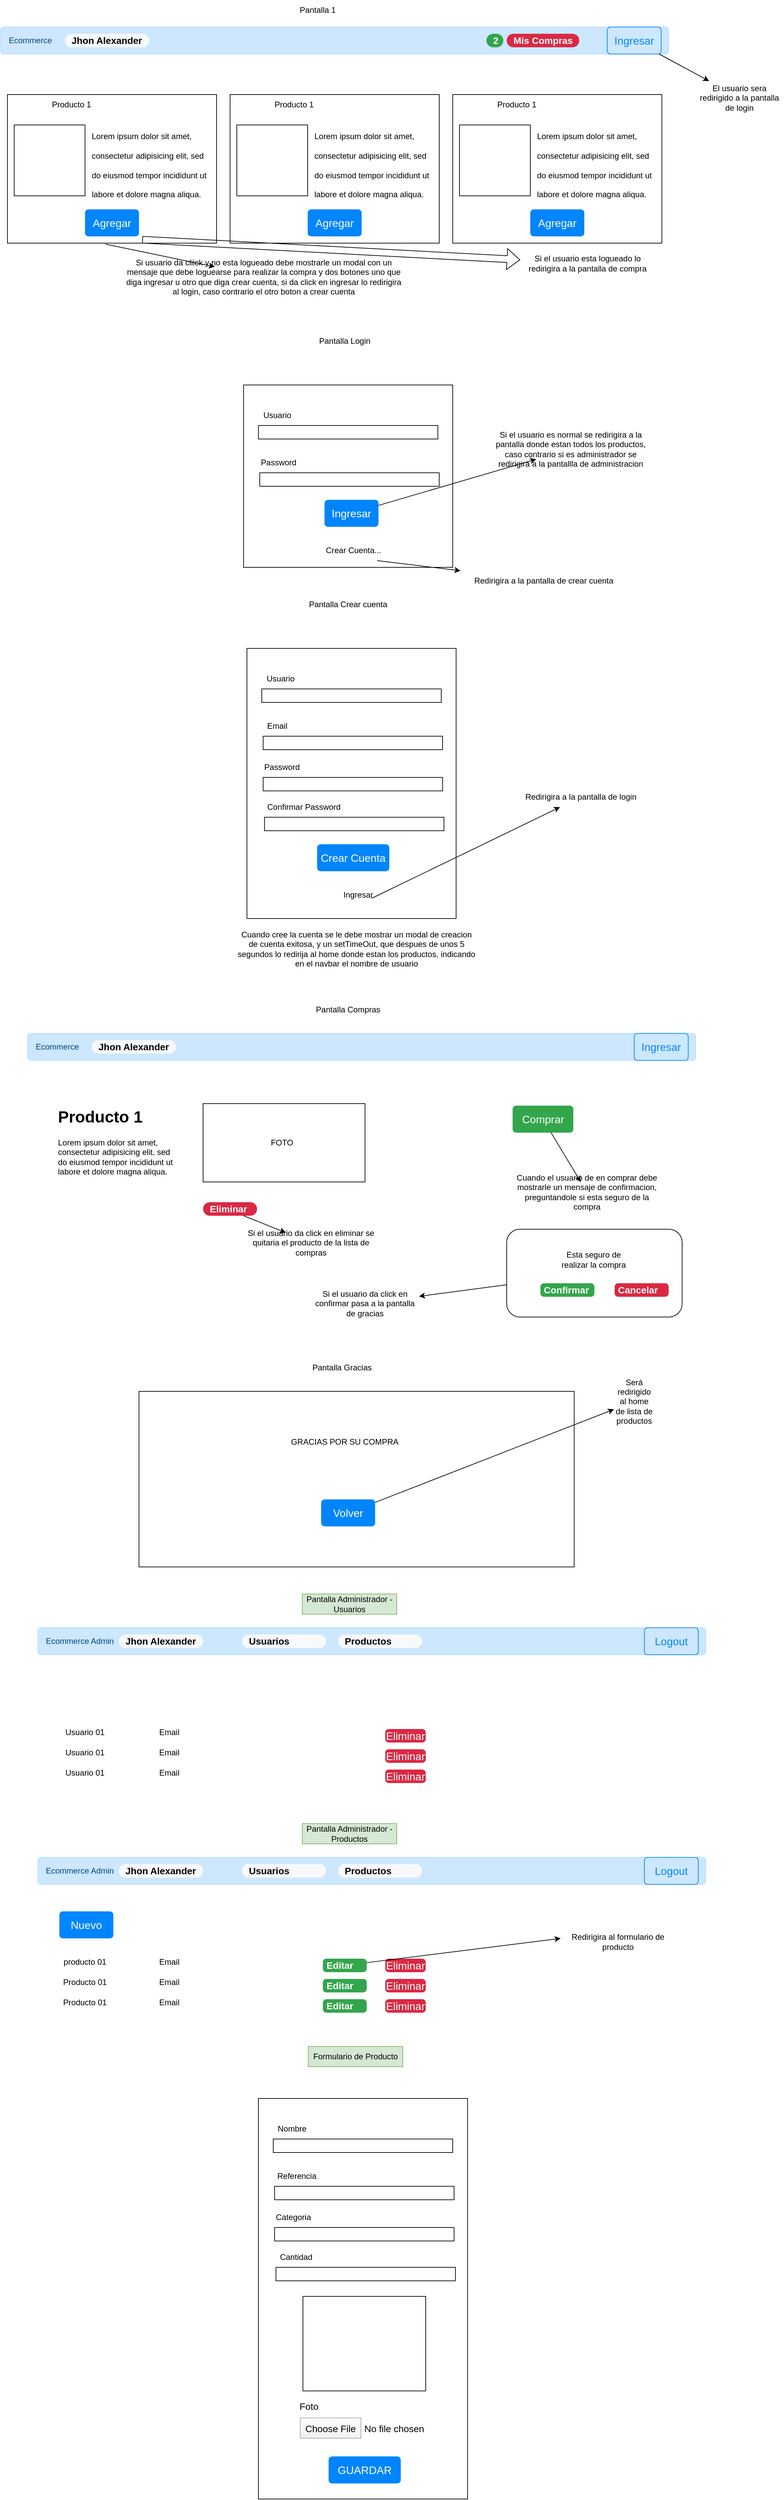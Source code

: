 <mxfile version="21.2.1" type="device">
  <diagram name="Página-1" id="GWZwUH0XZbV4PmMlRpTS">
    <mxGraphModel dx="1100" dy="595" grid="1" gridSize="10" guides="1" tooltips="1" connect="1" arrows="1" fold="1" page="1" pageScale="1" pageWidth="827" pageHeight="1169" math="0" shadow="0">
      <root>
        <mxCell id="0" />
        <mxCell id="1" parent="0" />
        <mxCell id="vDS71QeLexQegp2Wuo-t-1" value="Ecommerce" style="html=1;shadow=0;dashed=0;shape=mxgraph.bootstrap.rrect;rSize=5;strokeColor=#B8DCFE;strokeWidth=1;fillColor=#CCE7FE;fontColor=#004583;whiteSpace=wrap;align=left;verticalAlign=middle;spacingLeft=10;" vertex="1" parent="1">
          <mxGeometry x="30" y="40" width="990" height="40" as="geometry" />
        </mxCell>
        <mxCell id="vDS71QeLexQegp2Wuo-t-2" value="Ingresar" style="html=1;shadow=0;dashed=0;shape=mxgraph.bootstrap.rrect;rSize=5;strokeColor=#0085FC;strokeWidth=1;fillColor=none;fontColor=#0085FC;whiteSpace=wrap;align=center;verticalAlign=middle;spacingLeft=0;fontStyle=0;fontSize=16;spacing=5;" vertex="1" parent="1">
          <mxGeometry x="929" y="40" width="80" height="40" as="geometry" />
        </mxCell>
        <mxCell id="vDS71QeLexQegp2Wuo-t-5" value="" style="verticalLabelPosition=bottom;verticalAlign=top;html=1;shape=mxgraph.basic.rect;fillColor2=none;strokeWidth=1;size=20;indent=5;" vertex="1" parent="1">
          <mxGeometry x="40" y="140" width="310" height="220" as="geometry" />
        </mxCell>
        <mxCell id="vDS71QeLexQegp2Wuo-t-6" value="Producto 1" style="text;html=1;strokeColor=none;fillColor=none;align=center;verticalAlign=middle;whiteSpace=wrap;rounded=0;" vertex="1" parent="1">
          <mxGeometry x="90" y="140" width="90" height="30" as="geometry" />
        </mxCell>
        <mxCell id="vDS71QeLexQegp2Wuo-t-7" value="" style="whiteSpace=wrap;html=1;aspect=fixed;" vertex="1" parent="1">
          <mxGeometry x="50" y="185" width="105" height="105" as="geometry" />
        </mxCell>
        <mxCell id="vDS71QeLexQegp2Wuo-t-8" value="&lt;h1&gt;&lt;span style=&quot;background-color: initial; font-size: 12px; font-weight: normal;&quot;&gt;Lorem ipsum dolor sit amet, consectetur adipisicing elit, sed do eiusmod tempor incididunt ut labore et dolore magna aliqua.&lt;/span&gt;&lt;br&gt;&lt;/h1&gt;" style="text;html=1;strokeColor=none;fillColor=none;spacing=5;spacingTop=-20;whiteSpace=wrap;overflow=hidden;rounded=0;" vertex="1" parent="1">
          <mxGeometry x="160" y="177.5" width="180" height="122.5" as="geometry" />
        </mxCell>
        <mxCell id="vDS71QeLexQegp2Wuo-t-17" value="Agregar" style="html=1;shadow=0;dashed=0;shape=mxgraph.bootstrap.rrect;rSize=5;strokeColor=none;strokeWidth=1;fillColor=#0085FC;fontColor=#FFFFFF;whiteSpace=wrap;align=center;verticalAlign=middle;spacingLeft=0;fontStyle=0;fontSize=16;spacing=5;" vertex="1" parent="1">
          <mxGeometry x="155" y="310" width="80" height="40" as="geometry" />
        </mxCell>
        <mxCell id="vDS71QeLexQegp2Wuo-t-18" value="" style="verticalLabelPosition=bottom;verticalAlign=top;html=1;shape=mxgraph.basic.rect;fillColor2=none;strokeWidth=1;size=20;indent=5;" vertex="1" parent="1">
          <mxGeometry x="370" y="140" width="310" height="220" as="geometry" />
        </mxCell>
        <mxCell id="vDS71QeLexQegp2Wuo-t-19" value="Producto 1" style="text;html=1;strokeColor=none;fillColor=none;align=center;verticalAlign=middle;whiteSpace=wrap;rounded=0;" vertex="1" parent="1">
          <mxGeometry x="420" y="140" width="90" height="30" as="geometry" />
        </mxCell>
        <mxCell id="vDS71QeLexQegp2Wuo-t-20" value="" style="whiteSpace=wrap;html=1;aspect=fixed;" vertex="1" parent="1">
          <mxGeometry x="380" y="185" width="105" height="105" as="geometry" />
        </mxCell>
        <mxCell id="vDS71QeLexQegp2Wuo-t-21" value="&lt;h1&gt;&lt;span style=&quot;background-color: initial; font-size: 12px; font-weight: normal;&quot;&gt;Lorem ipsum dolor sit amet, consectetur adipisicing elit, sed do eiusmod tempor incididunt ut labore et dolore magna aliqua.&lt;/span&gt;&lt;br&gt;&lt;/h1&gt;" style="text;html=1;strokeColor=none;fillColor=none;spacing=5;spacingTop=-20;whiteSpace=wrap;overflow=hidden;rounded=0;" vertex="1" parent="1">
          <mxGeometry x="490" y="177.5" width="180" height="122.5" as="geometry" />
        </mxCell>
        <mxCell id="vDS71QeLexQegp2Wuo-t-22" value="Agregar" style="html=1;shadow=0;dashed=0;shape=mxgraph.bootstrap.rrect;rSize=5;strokeColor=none;strokeWidth=1;fillColor=#0085FC;fontColor=#FFFFFF;whiteSpace=wrap;align=center;verticalAlign=middle;spacingLeft=0;fontStyle=0;fontSize=16;spacing=5;" vertex="1" parent="1">
          <mxGeometry x="485" y="310" width="80" height="40" as="geometry" />
        </mxCell>
        <mxCell id="vDS71QeLexQegp2Wuo-t-23" value="" style="verticalLabelPosition=bottom;verticalAlign=top;html=1;shape=mxgraph.basic.rect;fillColor2=none;strokeWidth=1;size=20;indent=5;" vertex="1" parent="1">
          <mxGeometry x="700" y="140" width="310" height="220" as="geometry" />
        </mxCell>
        <mxCell id="vDS71QeLexQegp2Wuo-t-24" value="Producto 1" style="text;html=1;strokeColor=none;fillColor=none;align=center;verticalAlign=middle;whiteSpace=wrap;rounded=0;" vertex="1" parent="1">
          <mxGeometry x="750" y="140" width="90" height="30" as="geometry" />
        </mxCell>
        <mxCell id="vDS71QeLexQegp2Wuo-t-25" value="" style="whiteSpace=wrap;html=1;aspect=fixed;" vertex="1" parent="1">
          <mxGeometry x="710" y="185" width="105" height="105" as="geometry" />
        </mxCell>
        <mxCell id="vDS71QeLexQegp2Wuo-t-26" value="&lt;h1&gt;&lt;span style=&quot;background-color: initial; font-size: 12px; font-weight: normal;&quot;&gt;Lorem ipsum dolor sit amet, consectetur adipisicing elit, sed do eiusmod tempor incididunt ut labore et dolore magna aliqua.&lt;/span&gt;&lt;br&gt;&lt;/h1&gt;" style="text;html=1;strokeColor=none;fillColor=none;spacing=5;spacingTop=-20;whiteSpace=wrap;overflow=hidden;rounded=0;" vertex="1" parent="1">
          <mxGeometry x="820" y="177.5" width="180" height="122.5" as="geometry" />
        </mxCell>
        <mxCell id="vDS71QeLexQegp2Wuo-t-27" value="Agregar" style="html=1;shadow=0;dashed=0;shape=mxgraph.bootstrap.rrect;rSize=5;strokeColor=none;strokeWidth=1;fillColor=#0085FC;fontColor=#FFFFFF;whiteSpace=wrap;align=center;verticalAlign=middle;spacingLeft=0;fontStyle=0;fontSize=16;spacing=5;" vertex="1" parent="1">
          <mxGeometry x="815" y="310" width="80" height="40" as="geometry" />
        </mxCell>
        <mxCell id="vDS71QeLexQegp2Wuo-t-28" value="Jhon Alexander" style="rounded=1;whiteSpace=wrap;html=1;arcSize=50;strokeColor=none;strokeWidth=1;fillColor=#F8F9FA;fontColor=#000000;whiteSpace=wrap;align=left;verticalAlign=middle;spacingLeft=0;fontStyle=1;fontSize=14;spacing=10;" vertex="1" parent="1">
          <mxGeometry x="125" y="50" width="125" height="20" as="geometry" />
        </mxCell>
        <mxCell id="vDS71QeLexQegp2Wuo-t-29" value="Mis Compras" style="rounded=1;whiteSpace=wrap;html=1;arcSize=50;strokeColor=none;strokeWidth=1;fillColor=#DB2843;fontColor=#FFFFFF;whiteSpace=wrap;align=left;verticalAlign=middle;spacingLeft=0;fontStyle=1;fontSize=14;spacing=10;" vertex="1" parent="1">
          <mxGeometry x="780" y="50" width="107.5" height="20" as="geometry" />
        </mxCell>
        <mxCell id="vDS71QeLexQegp2Wuo-t-30" value="2" style="rounded=1;whiteSpace=wrap;html=1;arcSize=50;strokeColor=none;strokeWidth=1;fillColor=#33A64C;fontColor=#FFFFFF;whiteSpace=wrap;align=left;verticalAlign=middle;spacingLeft=0;fontStyle=1;fontSize=14;spacing=10;" vertex="1" parent="1">
          <mxGeometry x="750" y="50" width="25" height="20" as="geometry" />
        </mxCell>
        <mxCell id="vDS71QeLexQegp2Wuo-t-31" value="Pantalla 1" style="text;html=1;strokeColor=none;fillColor=none;align=center;verticalAlign=middle;whiteSpace=wrap;rounded=0;" vertex="1" parent="1">
          <mxGeometry x="470" width="60" height="30" as="geometry" />
        </mxCell>
        <mxCell id="vDS71QeLexQegp2Wuo-t-32" value="" style="endArrow=classic;html=1;rounded=0;exitX=0.469;exitY=1.007;exitDx=0;exitDy=0;exitPerimeter=0;" edge="1" parent="1" source="vDS71QeLexQegp2Wuo-t-5" target="vDS71QeLexQegp2Wuo-t-33">
          <mxGeometry width="50" height="50" relative="1" as="geometry">
            <mxPoint x="540" y="190" as="sourcePoint" />
            <mxPoint x="240" y="410" as="targetPoint" />
          </mxGeometry>
        </mxCell>
        <mxCell id="vDS71QeLexQegp2Wuo-t-33" value="Si usuario da cliick y no esta logueado debe mostrarle un modal con un mensaje que debe loguearse para realizar la compra y dos botones uno que diga ingresar u otro que diga crear cuenta, si da click en ingresar lo redirigira al login, caso contrario el otro boton a crear cuenta" style="text;html=1;strokeColor=none;fillColor=none;align=center;verticalAlign=middle;whiteSpace=wrap;rounded=0;" vertex="1" parent="1">
          <mxGeometry x="210" y="395" width="420" height="30" as="geometry" />
        </mxCell>
        <mxCell id="vDS71QeLexQegp2Wuo-t-34" value="Pantalla Login" style="text;html=1;strokeColor=none;fillColor=none;align=center;verticalAlign=middle;whiteSpace=wrap;rounded=0;" vertex="1" parent="1">
          <mxGeometry x="470" y="490" width="140" height="30" as="geometry" />
        </mxCell>
        <mxCell id="vDS71QeLexQegp2Wuo-t-35" value="" style="verticalLabelPosition=bottom;verticalAlign=top;html=1;shape=mxgraph.basic.rect;fillColor2=none;strokeWidth=1;size=20;indent=5;" vertex="1" parent="1">
          <mxGeometry x="390" y="570" width="310" height="270" as="geometry" />
        </mxCell>
        <mxCell id="vDS71QeLexQegp2Wuo-t-37" value="" style="rounded=0;whiteSpace=wrap;html=1;" vertex="1" parent="1">
          <mxGeometry x="412" y="630" width="266" height="20" as="geometry" />
        </mxCell>
        <mxCell id="vDS71QeLexQegp2Wuo-t-38" value="Usuario" style="text;html=1;strokeColor=none;fillColor=none;align=center;verticalAlign=middle;whiteSpace=wrap;rounded=0;" vertex="1" parent="1">
          <mxGeometry x="410" y="600" width="60" height="30" as="geometry" />
        </mxCell>
        <mxCell id="vDS71QeLexQegp2Wuo-t-39" value="" style="rounded=0;whiteSpace=wrap;html=1;" vertex="1" parent="1">
          <mxGeometry x="414" y="700" width="266" height="20" as="geometry" />
        </mxCell>
        <mxCell id="vDS71QeLexQegp2Wuo-t-40" value="Password" style="text;html=1;strokeColor=none;fillColor=none;align=center;verticalAlign=middle;whiteSpace=wrap;rounded=0;" vertex="1" parent="1">
          <mxGeometry x="412" y="670" width="60" height="30" as="geometry" />
        </mxCell>
        <mxCell id="vDS71QeLexQegp2Wuo-t-41" value="Ingresar" style="html=1;shadow=0;dashed=0;shape=mxgraph.bootstrap.rrect;rSize=5;strokeColor=none;strokeWidth=1;fillColor=#0085FC;fontColor=#FFFFFF;whiteSpace=wrap;align=center;verticalAlign=middle;spacingLeft=0;fontStyle=0;fontSize=16;spacing=5;" vertex="1" parent="1">
          <mxGeometry x="510" y="740" width="80" height="40" as="geometry" />
        </mxCell>
        <mxCell id="vDS71QeLexQegp2Wuo-t-42" value="Crear Cuenta..." style="text;html=1;strokeColor=none;fillColor=none;align=center;verticalAlign=middle;whiteSpace=wrap;rounded=0;" vertex="1" parent="1">
          <mxGeometry x="483" y="800" width="140" height="30" as="geometry" />
        </mxCell>
        <mxCell id="vDS71QeLexQegp2Wuo-t-43" value="Pantalla Crear cuenta" style="text;html=1;strokeColor=none;fillColor=none;align=center;verticalAlign=middle;whiteSpace=wrap;rounded=0;" vertex="1" parent="1">
          <mxGeometry x="475" y="880" width="140" height="30" as="geometry" />
        </mxCell>
        <mxCell id="vDS71QeLexQegp2Wuo-t-44" value="" style="verticalLabelPosition=bottom;verticalAlign=top;html=1;shape=mxgraph.basic.rect;fillColor2=none;strokeWidth=1;size=20;indent=5;" vertex="1" parent="1">
          <mxGeometry x="395" y="960" width="310" height="400" as="geometry" />
        </mxCell>
        <mxCell id="vDS71QeLexQegp2Wuo-t-45" value="" style="rounded=0;whiteSpace=wrap;html=1;" vertex="1" parent="1">
          <mxGeometry x="417" y="1020" width="266" height="20" as="geometry" />
        </mxCell>
        <mxCell id="vDS71QeLexQegp2Wuo-t-46" value="Usuario" style="text;html=1;strokeColor=none;fillColor=none;align=center;verticalAlign=middle;whiteSpace=wrap;rounded=0;" vertex="1" parent="1">
          <mxGeometry x="415" y="990" width="60" height="30" as="geometry" />
        </mxCell>
        <mxCell id="vDS71QeLexQegp2Wuo-t-47" value="" style="rounded=0;whiteSpace=wrap;html=1;" vertex="1" parent="1">
          <mxGeometry x="419" y="1090" width="266" height="20" as="geometry" />
        </mxCell>
        <mxCell id="vDS71QeLexQegp2Wuo-t-48" value="Email" style="text;html=1;strokeColor=none;fillColor=none;align=center;verticalAlign=middle;whiteSpace=wrap;rounded=0;" vertex="1" parent="1">
          <mxGeometry x="410" y="1060" width="60" height="30" as="geometry" />
        </mxCell>
        <mxCell id="vDS71QeLexQegp2Wuo-t-51" value="" style="rounded=0;whiteSpace=wrap;html=1;" vertex="1" parent="1">
          <mxGeometry x="421" y="1210" width="266" height="20" as="geometry" />
        </mxCell>
        <mxCell id="vDS71QeLexQegp2Wuo-t-52" value="Confirmar Password" style="text;html=1;strokeColor=none;fillColor=none;align=center;verticalAlign=middle;whiteSpace=wrap;rounded=0;" vertex="1" parent="1">
          <mxGeometry x="419" y="1180" width="121" height="30" as="geometry" />
        </mxCell>
        <mxCell id="vDS71QeLexQegp2Wuo-t-53" value="Crear Cuenta" style="html=1;shadow=0;dashed=0;shape=mxgraph.bootstrap.rrect;rSize=5;strokeColor=none;strokeWidth=1;fillColor=#0085FC;fontColor=#FFFFFF;whiteSpace=wrap;align=center;verticalAlign=middle;spacingLeft=0;fontStyle=0;fontSize=16;spacing=5;" vertex="1" parent="1">
          <mxGeometry x="499" y="1250" width="107" height="40" as="geometry" />
        </mxCell>
        <mxCell id="vDS71QeLexQegp2Wuo-t-54" value="Ingresar" style="text;html=1;strokeColor=none;fillColor=none;align=center;verticalAlign=middle;whiteSpace=wrap;rounded=0;" vertex="1" parent="1">
          <mxGeometry x="490" y="1310" width="140" height="30" as="geometry" />
        </mxCell>
        <mxCell id="vDS71QeLexQegp2Wuo-t-55" value="" style="rounded=0;whiteSpace=wrap;html=1;" vertex="1" parent="1">
          <mxGeometry x="419" y="1151" width="266" height="20" as="geometry" />
        </mxCell>
        <mxCell id="vDS71QeLexQegp2Wuo-t-56" value="Password" style="text;html=1;strokeColor=none;fillColor=none;align=center;verticalAlign=middle;whiteSpace=wrap;rounded=0;" vertex="1" parent="1">
          <mxGeometry x="417" y="1121" width="60" height="30" as="geometry" />
        </mxCell>
        <mxCell id="vDS71QeLexQegp2Wuo-t-57" value="" style="endArrow=classic;html=1;rounded=0;" edge="1" parent="1" target="vDS71QeLexQegp2Wuo-t-58">
          <mxGeometry width="50" height="50" relative="1" as="geometry">
            <mxPoint x="580" y="1330" as="sourcePoint" />
            <mxPoint x="830" y="1180" as="targetPoint" />
          </mxGeometry>
        </mxCell>
        <mxCell id="vDS71QeLexQegp2Wuo-t-58" value="Redirigira a la pantalla de login" style="text;html=1;strokeColor=none;fillColor=none;align=center;verticalAlign=middle;whiteSpace=wrap;rounded=0;" vertex="1" parent="1">
          <mxGeometry x="800" y="1165" width="180" height="30" as="geometry" />
        </mxCell>
        <mxCell id="vDS71QeLexQegp2Wuo-t-59" value="" style="endArrow=classic;html=1;rounded=0;exitX=0.75;exitY=1;exitDx=0;exitDy=0;" edge="1" parent="1" source="vDS71QeLexQegp2Wuo-t-42" target="vDS71QeLexQegp2Wuo-t-60">
          <mxGeometry width="50" height="50" relative="1" as="geometry">
            <mxPoint x="540" y="990" as="sourcePoint" />
            <mxPoint x="740" y="860" as="targetPoint" />
          </mxGeometry>
        </mxCell>
        <mxCell id="vDS71QeLexQegp2Wuo-t-60" value="Redirigira a la pantalla de crear cuenta" style="text;html=1;strokeColor=none;fillColor=none;align=center;verticalAlign=middle;whiteSpace=wrap;rounded=0;" vertex="1" parent="1">
          <mxGeometry x="710" y="845" width="250" height="30" as="geometry" />
        </mxCell>
        <mxCell id="vDS71QeLexQegp2Wuo-t-61" value="Cuando cree la cuenta se le debe mostrar un modal de creacion de cuenta exitosa, y un setTimeOut, que despues de unos 5 segundos lo redirija al home donde estan los productos, indicando en el navbar el nombre de usuario" style="text;html=1;strokeColor=none;fillColor=none;align=center;verticalAlign=middle;whiteSpace=wrap;rounded=0;" vertex="1" parent="1">
          <mxGeometry x="380" y="1390" width="355" height="30" as="geometry" />
        </mxCell>
        <mxCell id="vDS71QeLexQegp2Wuo-t-62" value="Pantalla Compras" style="text;html=1;strokeColor=none;fillColor=none;align=center;verticalAlign=middle;whiteSpace=wrap;rounded=0;" vertex="1" parent="1">
          <mxGeometry x="475" y="1480" width="140" height="30" as="geometry" />
        </mxCell>
        <mxCell id="vDS71QeLexQegp2Wuo-t-63" value="" style="endArrow=classic;html=1;rounded=0;" edge="1" parent="1" source="vDS71QeLexQegp2Wuo-t-2">
          <mxGeometry width="50" height="50" relative="1" as="geometry">
            <mxPoint x="540" y="220" as="sourcePoint" />
            <mxPoint x="1080" y="120" as="targetPoint" />
          </mxGeometry>
        </mxCell>
        <mxCell id="vDS71QeLexQegp2Wuo-t-64" value="El usuario sera redirigido a la pantalla de login" style="text;html=1;strokeColor=none;fillColor=none;align=center;verticalAlign=middle;whiteSpace=wrap;rounded=0;" vertex="1" parent="1">
          <mxGeometry x="1060" y="130" width="130" height="30" as="geometry" />
        </mxCell>
        <mxCell id="vDS71QeLexQegp2Wuo-t-65" value="" style="endArrow=classic;html=1;rounded=0;" edge="1" parent="1" source="vDS71QeLexQegp2Wuo-t-41" target="vDS71QeLexQegp2Wuo-t-66">
          <mxGeometry width="50" height="50" relative="1" as="geometry">
            <mxPoint x="740" y="720" as="sourcePoint" />
            <mxPoint x="590" y="790" as="targetPoint" />
          </mxGeometry>
        </mxCell>
        <mxCell id="vDS71QeLexQegp2Wuo-t-66" value="Si el usuario es normal se redirigira a la pantalla donde estan todos los productos, caso contrario si es administrador se redirigira a la pantallla de administracion" style="text;html=1;strokeColor=none;fillColor=none;align=center;verticalAlign=middle;whiteSpace=wrap;rounded=0;" vertex="1" parent="1">
          <mxGeometry x="760" y="650" width="230" height="30" as="geometry" />
        </mxCell>
        <mxCell id="vDS71QeLexQegp2Wuo-t-73" value="" style="shape=flexArrow;endArrow=classic;html=1;rounded=0;exitX=0.645;exitY=0.977;exitDx=0;exitDy=0;exitPerimeter=0;" edge="1" parent="1" source="vDS71QeLexQegp2Wuo-t-5" target="vDS71QeLexQegp2Wuo-t-74">
          <mxGeometry width="50" height="50" relative="1" as="geometry">
            <mxPoint x="540" y="430" as="sourcePoint" />
            <mxPoint x="830" y="390" as="targetPoint" />
          </mxGeometry>
        </mxCell>
        <mxCell id="vDS71QeLexQegp2Wuo-t-74" value="Si el usuario esta logueado lo redirigira a la pantalla de compra" style="text;html=1;strokeColor=none;fillColor=none;align=center;verticalAlign=middle;whiteSpace=wrap;rounded=0;" vertex="1" parent="1">
          <mxGeometry x="800" y="375" width="200" height="30" as="geometry" />
        </mxCell>
        <mxCell id="vDS71QeLexQegp2Wuo-t-75" value="Ecommerce" style="html=1;shadow=0;dashed=0;shape=mxgraph.bootstrap.rrect;rSize=5;strokeColor=#B8DCFE;strokeWidth=1;fillColor=#CCE7FE;fontColor=#004583;whiteSpace=wrap;align=left;verticalAlign=middle;spacingLeft=10;" vertex="1" parent="1">
          <mxGeometry x="70" y="1530" width="990" height="40" as="geometry" />
        </mxCell>
        <mxCell id="vDS71QeLexQegp2Wuo-t-76" value="Ingresar" style="html=1;shadow=0;dashed=0;shape=mxgraph.bootstrap.rrect;rSize=5;strokeColor=#0085FC;strokeWidth=1;fillColor=none;fontColor=#0085FC;whiteSpace=wrap;align=center;verticalAlign=middle;spacingLeft=0;fontStyle=0;fontSize=16;spacing=5;" vertex="1" parent="1">
          <mxGeometry x="969" y="1530" width="80" height="40" as="geometry" />
        </mxCell>
        <mxCell id="vDS71QeLexQegp2Wuo-t-77" value="Jhon Alexander" style="rounded=1;whiteSpace=wrap;html=1;arcSize=50;strokeColor=none;strokeWidth=1;fillColor=#F8F9FA;fontColor=#000000;whiteSpace=wrap;align=left;verticalAlign=middle;spacingLeft=0;fontStyle=1;fontSize=14;spacing=10;" vertex="1" parent="1">
          <mxGeometry x="165" y="1540" width="125" height="20" as="geometry" />
        </mxCell>
        <mxCell id="vDS71QeLexQegp2Wuo-t-80" value="&lt;h1&gt;Producto 1&lt;/h1&gt;&lt;p&gt;Lorem ipsum dolor sit amet, consectetur adipisicing elit, sed do eiusmod tempor incididunt ut labore et dolore magna aliqua.&lt;/p&gt;" style="text;html=1;strokeColor=none;fillColor=none;spacing=5;spacingTop=-20;whiteSpace=wrap;overflow=hidden;rounded=0;" vertex="1" parent="1">
          <mxGeometry x="110" y="1634" width="190" height="120" as="geometry" />
        </mxCell>
        <mxCell id="vDS71QeLexQegp2Wuo-t-81" value="" style="rounded=0;whiteSpace=wrap;html=1;" vertex="1" parent="1">
          <mxGeometry x="330" y="1634" width="240" height="116" as="geometry" />
        </mxCell>
        <mxCell id="vDS71QeLexQegp2Wuo-t-82" value="FOTO" style="text;html=1;strokeColor=none;fillColor=none;align=center;verticalAlign=middle;whiteSpace=wrap;rounded=0;" vertex="1" parent="1">
          <mxGeometry x="417" y="1677" width="60" height="30" as="geometry" />
        </mxCell>
        <mxCell id="vDS71QeLexQegp2Wuo-t-83" value="Comprar" style="html=1;shadow=0;dashed=0;shape=mxgraph.bootstrap.rrect;rSize=5;strokeColor=none;strokeWidth=1;fillColor=#33A64C;fontColor=#FFFFFF;whiteSpace=wrap;align=center;verticalAlign=middle;spacingLeft=0;fontStyle=0;fontSize=16;spacing=5;" vertex="1" parent="1">
          <mxGeometry x="788.75" y="1637" width="90" height="40" as="geometry" />
        </mxCell>
        <mxCell id="vDS71QeLexQegp2Wuo-t-84" value="" style="endArrow=classic;html=1;rounded=0;" edge="1" parent="1" source="vDS71QeLexQegp2Wuo-t-83" target="vDS71QeLexQegp2Wuo-t-85">
          <mxGeometry width="50" height="50" relative="1" as="geometry">
            <mxPoint x="540" y="1600" as="sourcePoint" />
            <mxPoint x="910" y="1740" as="targetPoint" />
          </mxGeometry>
        </mxCell>
        <mxCell id="vDS71QeLexQegp2Wuo-t-85" value="Cuando el usuario de en comprar debe mostrarle un mensaje de confirmacion, preguntandole si esta seguro de la compra" style="text;html=1;strokeColor=none;fillColor=none;align=center;verticalAlign=middle;whiteSpace=wrap;rounded=0;" vertex="1" parent="1">
          <mxGeometry x="788.75" y="1750" width="220" height="30" as="geometry" />
        </mxCell>
        <mxCell id="vDS71QeLexQegp2Wuo-t-86" value="" style="rounded=1;whiteSpace=wrap;html=1;" vertex="1" parent="1">
          <mxGeometry x="780" y="1820" width="260" height="130" as="geometry" />
        </mxCell>
        <mxCell id="vDS71QeLexQegp2Wuo-t-87" value="Esta seguro de realizar la compra" style="text;html=1;strokeColor=none;fillColor=none;align=center;verticalAlign=middle;whiteSpace=wrap;rounded=0;" vertex="1" parent="1">
          <mxGeometry x="849" y="1850" width="120" height="30" as="geometry" />
        </mxCell>
        <mxCell id="vDS71QeLexQegp2Wuo-t-88" value="Confirmar" style="html=1;shadow=0;dashed=0;shape=mxgraph.bootstrap.rrect;rSize=5;strokeColor=none;strokeWidth=1;fillColor=#33A64C;fontColor=#FFFFFF;whiteSpace=wrap;align=left;verticalAlign=middle;spacingLeft=0;fontStyle=1;fontSize=14;spacing=5;" vertex="1" parent="1">
          <mxGeometry x="830" y="1900" width="80" height="20" as="geometry" />
        </mxCell>
        <mxCell id="vDS71QeLexQegp2Wuo-t-89" value="Cancelar" style="html=1;shadow=0;dashed=0;shape=mxgraph.bootstrap.rrect;rSize=5;strokeColor=none;strokeWidth=1;fillColor=#DB2843;fontColor=#FFFFFF;whiteSpace=wrap;align=left;verticalAlign=middle;spacingLeft=0;fontStyle=1;fontSize=14;spacing=5;" vertex="1" parent="1">
          <mxGeometry x="940" y="1900" width="80" height="20" as="geometry" />
        </mxCell>
        <mxCell id="vDS71QeLexQegp2Wuo-t-90" value="Eliminar" style="rounded=1;whiteSpace=wrap;html=1;arcSize=50;strokeColor=none;strokeWidth=1;fillColor=#DB2843;fontColor=#FFFFFF;whiteSpace=wrap;align=left;verticalAlign=middle;spacingLeft=0;fontStyle=1;fontSize=14;spacing=10;" vertex="1" parent="1">
          <mxGeometry x="330" y="1780" width="80" height="20" as="geometry" />
        </mxCell>
        <mxCell id="vDS71QeLexQegp2Wuo-t-91" value="" style="endArrow=classic;html=1;rounded=0;exitX=0.75;exitY=1;exitDx=0;exitDy=0;" edge="1" parent="1" source="vDS71QeLexQegp2Wuo-t-90" target="vDS71QeLexQegp2Wuo-t-92">
          <mxGeometry width="50" height="50" relative="1" as="geometry">
            <mxPoint x="540" y="1750" as="sourcePoint" />
            <mxPoint x="420" y="1840" as="targetPoint" />
          </mxGeometry>
        </mxCell>
        <mxCell id="vDS71QeLexQegp2Wuo-t-92" value="Si el usuario da click en eliminar se quitaria el producto de la lista de compras" style="text;html=1;strokeColor=none;fillColor=none;align=center;verticalAlign=middle;whiteSpace=wrap;rounded=0;" vertex="1" parent="1">
          <mxGeometry x="390" y="1825" width="200" height="30" as="geometry" />
        </mxCell>
        <mxCell id="vDS71QeLexQegp2Wuo-t-93" value="" style="endArrow=classic;html=1;rounded=0;" edge="1" parent="1" source="vDS71QeLexQegp2Wuo-t-86" target="vDS71QeLexQegp2Wuo-t-94">
          <mxGeometry width="50" height="50" relative="1" as="geometry">
            <mxPoint x="540" y="1970" as="sourcePoint" />
            <mxPoint x="620" y="1930" as="targetPoint" />
          </mxGeometry>
        </mxCell>
        <mxCell id="vDS71QeLexQegp2Wuo-t-94" value="Si el usuario da click en confirmar pasa a la pantalla de gracias" style="text;html=1;strokeColor=none;fillColor=none;align=center;verticalAlign=middle;whiteSpace=wrap;rounded=0;" vertex="1" parent="1">
          <mxGeometry x="490" y="1915" width="160" height="30" as="geometry" />
        </mxCell>
        <mxCell id="vDS71QeLexQegp2Wuo-t-96" value="Pantalla Gracias" style="text;html=1;strokeColor=none;fillColor=none;align=center;verticalAlign=middle;whiteSpace=wrap;rounded=0;" vertex="1" parent="1">
          <mxGeometry x="466" y="2010" width="140" height="30" as="geometry" />
        </mxCell>
        <mxCell id="vDS71QeLexQegp2Wuo-t-97" value="" style="rounded=0;whiteSpace=wrap;html=1;" vertex="1" parent="1">
          <mxGeometry x="235" y="2060" width="645" height="260" as="geometry" />
        </mxCell>
        <mxCell id="vDS71QeLexQegp2Wuo-t-98" value="GRACIAS POR SU COMPRA" style="text;html=1;strokeColor=none;fillColor=none;align=center;verticalAlign=middle;whiteSpace=wrap;rounded=0;" vertex="1" parent="1">
          <mxGeometry x="430" y="2120" width="220" height="30" as="geometry" />
        </mxCell>
        <mxCell id="vDS71QeLexQegp2Wuo-t-100" value="Volver" style="html=1;shadow=0;dashed=0;shape=mxgraph.bootstrap.rrect;rSize=5;strokeColor=none;strokeWidth=1;fillColor=#0085FC;fontColor=#FFFFFF;whiteSpace=wrap;align=center;verticalAlign=middle;spacingLeft=0;fontStyle=0;fontSize=16;spacing=5;" vertex="1" parent="1">
          <mxGeometry x="505" y="2220" width="80" height="40" as="geometry" />
        </mxCell>
        <mxCell id="vDS71QeLexQegp2Wuo-t-101" value="" style="endArrow=classic;html=1;rounded=0;" edge="1" parent="1" source="vDS71QeLexQegp2Wuo-t-100" target="vDS71QeLexQegp2Wuo-t-102">
          <mxGeometry width="50" height="50" relative="1" as="geometry">
            <mxPoint x="540" y="2060" as="sourcePoint" />
            <mxPoint x="910" y="2080" as="targetPoint" />
          </mxGeometry>
        </mxCell>
        <mxCell id="vDS71QeLexQegp2Wuo-t-102" value="Será redirigido al home de lista de productos" style="text;html=1;strokeColor=none;fillColor=none;align=center;verticalAlign=middle;whiteSpace=wrap;rounded=0;" vertex="1" parent="1">
          <mxGeometry x="939" y="2060" width="60" height="30" as="geometry" />
        </mxCell>
        <mxCell id="vDS71QeLexQegp2Wuo-t-103" value="Pantalla Administrador - Usuarios" style="text;html=1;strokeColor=#82b366;fillColor=#d5e8d4;align=center;verticalAlign=middle;whiteSpace=wrap;rounded=0;" vertex="1" parent="1">
          <mxGeometry x="477" y="2360" width="140" height="30" as="geometry" />
        </mxCell>
        <mxCell id="vDS71QeLexQegp2Wuo-t-104" value="Ecommerce Admin" style="html=1;shadow=0;dashed=0;shape=mxgraph.bootstrap.rrect;rSize=5;strokeColor=#B8DCFE;strokeWidth=1;fillColor=#CCE7FE;fontColor=#004583;whiteSpace=wrap;align=left;verticalAlign=middle;spacingLeft=10;" vertex="1" parent="1">
          <mxGeometry x="85" y="2410" width="990" height="40" as="geometry" />
        </mxCell>
        <mxCell id="vDS71QeLexQegp2Wuo-t-105" value="Logout" style="html=1;shadow=0;dashed=0;shape=mxgraph.bootstrap.rrect;rSize=5;strokeColor=#0085FC;strokeWidth=1;fillColor=none;fontColor=#0085FC;whiteSpace=wrap;align=center;verticalAlign=middle;spacingLeft=0;fontStyle=0;fontSize=16;spacing=5;" vertex="1" parent="1">
          <mxGeometry x="984" y="2410" width="80" height="40" as="geometry" />
        </mxCell>
        <mxCell id="vDS71QeLexQegp2Wuo-t-106" value="Jhon Alexander" style="rounded=1;whiteSpace=wrap;html=1;arcSize=50;strokeColor=none;strokeWidth=1;fillColor=#F8F9FA;fontColor=#000000;whiteSpace=wrap;align=left;verticalAlign=middle;spacingLeft=0;fontStyle=1;fontSize=14;spacing=10;" vertex="1" parent="1">
          <mxGeometry x="205" y="2420" width="125" height="20" as="geometry" />
        </mxCell>
        <mxCell id="vDS71QeLexQegp2Wuo-t-107" value="Usuarios" style="rounded=1;whiteSpace=wrap;html=1;arcSize=50;strokeColor=none;strokeWidth=1;fillColor=#F8F9FA;fontColor=#000000;whiteSpace=wrap;align=left;verticalAlign=middle;spacingLeft=0;fontStyle=1;fontSize=14;spacing=10;" vertex="1" parent="1">
          <mxGeometry x="387.5" y="2420" width="125" height="20" as="geometry" />
        </mxCell>
        <mxCell id="vDS71QeLexQegp2Wuo-t-108" value="Productos" style="rounded=1;whiteSpace=wrap;html=1;arcSize=50;strokeColor=none;strokeWidth=1;fillColor=#F8F9FA;fontColor=#000000;whiteSpace=wrap;align=left;verticalAlign=middle;spacingLeft=0;fontStyle=1;fontSize=14;spacing=10;" vertex="1" parent="1">
          <mxGeometry x="530" y="2420" width="125" height="20" as="geometry" />
        </mxCell>
        <mxCell id="vDS71QeLexQegp2Wuo-t-126" value="Usuario 01" style="text;html=1;strokeColor=none;fillColor=none;align=center;verticalAlign=middle;whiteSpace=wrap;rounded=0;" vertex="1" parent="1">
          <mxGeometry x="110" y="2550" width="90" height="30" as="geometry" />
        </mxCell>
        <mxCell id="vDS71QeLexQegp2Wuo-t-127" value="Email" style="text;html=1;strokeColor=none;fillColor=none;align=center;verticalAlign=middle;whiteSpace=wrap;rounded=0;" vertex="1" parent="1">
          <mxGeometry x="235" y="2550" width="90" height="30" as="geometry" />
        </mxCell>
        <mxCell id="vDS71QeLexQegp2Wuo-t-128" value="Eliminar" style="html=1;shadow=0;dashed=0;shape=mxgraph.bootstrap.rrect;rSize=5;strokeColor=none;strokeWidth=1;fillColor=#DB2843;fontColor=#FFFFFF;whiteSpace=wrap;align=center;verticalAlign=middle;spacingLeft=0;fontStyle=0;fontSize=16;spacing=5;" vertex="1" parent="1">
          <mxGeometry x="600" y="2560" width="60" height="20" as="geometry" />
        </mxCell>
        <mxCell id="vDS71QeLexQegp2Wuo-t-130" value="Usuario 01" style="text;html=1;strokeColor=none;fillColor=none;align=center;verticalAlign=middle;whiteSpace=wrap;rounded=0;" vertex="1" parent="1">
          <mxGeometry x="110" y="2580" width="90" height="30" as="geometry" />
        </mxCell>
        <mxCell id="vDS71QeLexQegp2Wuo-t-131" value="Email" style="text;html=1;strokeColor=none;fillColor=none;align=center;verticalAlign=middle;whiteSpace=wrap;rounded=0;" vertex="1" parent="1">
          <mxGeometry x="235" y="2580" width="90" height="30" as="geometry" />
        </mxCell>
        <mxCell id="vDS71QeLexQegp2Wuo-t-132" value="Eliminar" style="html=1;shadow=0;dashed=0;shape=mxgraph.bootstrap.rrect;rSize=5;strokeColor=none;strokeWidth=1;fillColor=#DB2843;fontColor=#FFFFFF;whiteSpace=wrap;align=center;verticalAlign=middle;spacingLeft=0;fontStyle=0;fontSize=16;spacing=5;" vertex="1" parent="1">
          <mxGeometry x="600" y="2590" width="60" height="20" as="geometry" />
        </mxCell>
        <mxCell id="vDS71QeLexQegp2Wuo-t-134" value="Usuario 01" style="text;html=1;strokeColor=none;fillColor=none;align=center;verticalAlign=middle;whiteSpace=wrap;rounded=0;" vertex="1" parent="1">
          <mxGeometry x="110" y="2610" width="90" height="30" as="geometry" />
        </mxCell>
        <mxCell id="vDS71QeLexQegp2Wuo-t-135" value="Email" style="text;html=1;strokeColor=none;fillColor=none;align=center;verticalAlign=middle;whiteSpace=wrap;rounded=0;" vertex="1" parent="1">
          <mxGeometry x="235" y="2610" width="90" height="30" as="geometry" />
        </mxCell>
        <mxCell id="vDS71QeLexQegp2Wuo-t-136" value="Eliminar" style="html=1;shadow=0;dashed=0;shape=mxgraph.bootstrap.rrect;rSize=5;strokeColor=none;strokeWidth=1;fillColor=#DB2843;fontColor=#FFFFFF;whiteSpace=wrap;align=center;verticalAlign=middle;spacingLeft=0;fontStyle=0;fontSize=16;spacing=5;" vertex="1" parent="1">
          <mxGeometry x="600" y="2620" width="60" height="20" as="geometry" />
        </mxCell>
        <mxCell id="vDS71QeLexQegp2Wuo-t-139" value="Pantalla Administrador - Productos" style="text;html=1;strokeColor=#82b366;fillColor=#d5e8d4;align=center;verticalAlign=middle;whiteSpace=wrap;rounded=0;" vertex="1" parent="1">
          <mxGeometry x="477" y="2700" width="140" height="30" as="geometry" />
        </mxCell>
        <mxCell id="vDS71QeLexQegp2Wuo-t-140" value="Ecommerce Admin" style="html=1;shadow=0;dashed=0;shape=mxgraph.bootstrap.rrect;rSize=5;strokeColor=#B8DCFE;strokeWidth=1;fillColor=#CCE7FE;fontColor=#004583;whiteSpace=wrap;align=left;verticalAlign=middle;spacingLeft=10;" vertex="1" parent="1">
          <mxGeometry x="85" y="2750" width="990" height="40" as="geometry" />
        </mxCell>
        <mxCell id="vDS71QeLexQegp2Wuo-t-141" value="Logout" style="html=1;shadow=0;dashed=0;shape=mxgraph.bootstrap.rrect;rSize=5;strokeColor=#0085FC;strokeWidth=1;fillColor=none;fontColor=#0085FC;whiteSpace=wrap;align=center;verticalAlign=middle;spacingLeft=0;fontStyle=0;fontSize=16;spacing=5;" vertex="1" parent="1">
          <mxGeometry x="984" y="2750" width="80" height="40" as="geometry" />
        </mxCell>
        <mxCell id="vDS71QeLexQegp2Wuo-t-142" value="Jhon Alexander" style="rounded=1;whiteSpace=wrap;html=1;arcSize=50;strokeColor=none;strokeWidth=1;fillColor=#F8F9FA;fontColor=#000000;whiteSpace=wrap;align=left;verticalAlign=middle;spacingLeft=0;fontStyle=1;fontSize=14;spacing=10;" vertex="1" parent="1">
          <mxGeometry x="205" y="2760" width="125" height="20" as="geometry" />
        </mxCell>
        <mxCell id="vDS71QeLexQegp2Wuo-t-143" value="Usuarios" style="rounded=1;whiteSpace=wrap;html=1;arcSize=50;strokeColor=none;strokeWidth=1;fillColor=#F8F9FA;fontColor=#000000;whiteSpace=wrap;align=left;verticalAlign=middle;spacingLeft=0;fontStyle=1;fontSize=14;spacing=10;" vertex="1" parent="1">
          <mxGeometry x="387.5" y="2760" width="125" height="20" as="geometry" />
        </mxCell>
        <mxCell id="vDS71QeLexQegp2Wuo-t-144" value="Productos" style="rounded=1;whiteSpace=wrap;html=1;arcSize=50;strokeColor=none;strokeWidth=1;fillColor=#F8F9FA;fontColor=#000000;whiteSpace=wrap;align=left;verticalAlign=middle;spacingLeft=0;fontStyle=1;fontSize=14;spacing=10;" vertex="1" parent="1">
          <mxGeometry x="530" y="2760" width="125" height="20" as="geometry" />
        </mxCell>
        <mxCell id="vDS71QeLexQegp2Wuo-t-145" value="Editar" style="html=1;shadow=0;dashed=0;shape=mxgraph.bootstrap.rrect;rSize=5;strokeColor=none;strokeWidth=1;fillColor=#33A64C;fontColor=#FFFFFF;whiteSpace=wrap;align=left;verticalAlign=middle;spacingLeft=0;fontStyle=1;fontSize=14;spacing=5;" vertex="1" parent="1">
          <mxGeometry x="507.5" y="2900" width="65" height="20" as="geometry" />
        </mxCell>
        <mxCell id="vDS71QeLexQegp2Wuo-t-146" value="producto 01" style="text;html=1;strokeColor=none;fillColor=none;align=center;verticalAlign=middle;whiteSpace=wrap;rounded=0;" vertex="1" parent="1">
          <mxGeometry x="110" y="2890" width="90" height="30" as="geometry" />
        </mxCell>
        <mxCell id="vDS71QeLexQegp2Wuo-t-147" value="Email" style="text;html=1;strokeColor=none;fillColor=none;align=center;verticalAlign=middle;whiteSpace=wrap;rounded=0;" vertex="1" parent="1">
          <mxGeometry x="235" y="2890" width="90" height="30" as="geometry" />
        </mxCell>
        <mxCell id="vDS71QeLexQegp2Wuo-t-148" value="Eliminar" style="html=1;shadow=0;dashed=0;shape=mxgraph.bootstrap.rrect;rSize=5;strokeColor=none;strokeWidth=1;fillColor=#DB2843;fontColor=#FFFFFF;whiteSpace=wrap;align=center;verticalAlign=middle;spacingLeft=0;fontStyle=0;fontSize=16;spacing=5;" vertex="1" parent="1">
          <mxGeometry x="600" y="2900" width="60" height="20" as="geometry" />
        </mxCell>
        <mxCell id="vDS71QeLexQegp2Wuo-t-149" value="Editar" style="html=1;shadow=0;dashed=0;shape=mxgraph.bootstrap.rrect;rSize=5;strokeColor=none;strokeWidth=1;fillColor=#33A64C;fontColor=#FFFFFF;whiteSpace=wrap;align=left;verticalAlign=middle;spacingLeft=0;fontStyle=1;fontSize=14;spacing=5;" vertex="1" parent="1">
          <mxGeometry x="507.5" y="2930" width="65" height="20" as="geometry" />
        </mxCell>
        <mxCell id="vDS71QeLexQegp2Wuo-t-150" value="Producto 01" style="text;html=1;strokeColor=none;fillColor=none;align=center;verticalAlign=middle;whiteSpace=wrap;rounded=0;" vertex="1" parent="1">
          <mxGeometry x="110" y="2920" width="90" height="30" as="geometry" />
        </mxCell>
        <mxCell id="vDS71QeLexQegp2Wuo-t-151" value="Email" style="text;html=1;strokeColor=none;fillColor=none;align=center;verticalAlign=middle;whiteSpace=wrap;rounded=0;" vertex="1" parent="1">
          <mxGeometry x="235" y="2920" width="90" height="30" as="geometry" />
        </mxCell>
        <mxCell id="vDS71QeLexQegp2Wuo-t-152" value="Eliminar" style="html=1;shadow=0;dashed=0;shape=mxgraph.bootstrap.rrect;rSize=5;strokeColor=none;strokeWidth=1;fillColor=#DB2843;fontColor=#FFFFFF;whiteSpace=wrap;align=center;verticalAlign=middle;spacingLeft=0;fontStyle=0;fontSize=16;spacing=5;" vertex="1" parent="1">
          <mxGeometry x="600" y="2930" width="60" height="20" as="geometry" />
        </mxCell>
        <mxCell id="vDS71QeLexQegp2Wuo-t-153" value="Editar" style="html=1;shadow=0;dashed=0;shape=mxgraph.bootstrap.rrect;rSize=5;strokeColor=none;strokeWidth=1;fillColor=#33A64C;fontColor=#FFFFFF;whiteSpace=wrap;align=left;verticalAlign=middle;spacingLeft=0;fontStyle=1;fontSize=14;spacing=5;" vertex="1" parent="1">
          <mxGeometry x="507.5" y="2960" width="65" height="20" as="geometry" />
        </mxCell>
        <mxCell id="vDS71QeLexQegp2Wuo-t-154" value="Producto 01" style="text;html=1;strokeColor=none;fillColor=none;align=center;verticalAlign=middle;whiteSpace=wrap;rounded=0;" vertex="1" parent="1">
          <mxGeometry x="110" y="2950" width="90" height="30" as="geometry" />
        </mxCell>
        <mxCell id="vDS71QeLexQegp2Wuo-t-155" value="Email" style="text;html=1;strokeColor=none;fillColor=none;align=center;verticalAlign=middle;whiteSpace=wrap;rounded=0;" vertex="1" parent="1">
          <mxGeometry x="235" y="2950" width="90" height="30" as="geometry" />
        </mxCell>
        <mxCell id="vDS71QeLexQegp2Wuo-t-156" value="Eliminar" style="html=1;shadow=0;dashed=0;shape=mxgraph.bootstrap.rrect;rSize=5;strokeColor=none;strokeWidth=1;fillColor=#DB2843;fontColor=#FFFFFF;whiteSpace=wrap;align=center;verticalAlign=middle;spacingLeft=0;fontStyle=0;fontSize=16;spacing=5;" vertex="1" parent="1">
          <mxGeometry x="600" y="2960" width="60" height="20" as="geometry" />
        </mxCell>
        <mxCell id="vDS71QeLexQegp2Wuo-t-157" value="" style="endArrow=classic;html=1;rounded=0;" edge="1" parent="1" source="vDS71QeLexQegp2Wuo-t-145">
          <mxGeometry width="50" height="50" relative="1" as="geometry">
            <mxPoint x="810" y="2920" as="sourcePoint" />
            <mxPoint x="860" y="2870" as="targetPoint" />
          </mxGeometry>
        </mxCell>
        <mxCell id="vDS71QeLexQegp2Wuo-t-158" value="Redirigira al formulario de producto" style="text;html=1;strokeColor=none;fillColor=none;align=center;verticalAlign=middle;whiteSpace=wrap;rounded=0;" vertex="1" parent="1">
          <mxGeometry x="860" y="2860" width="170" height="30" as="geometry" />
        </mxCell>
        <mxCell id="vDS71QeLexQegp2Wuo-t-159" value="Nuevo" style="html=1;shadow=0;dashed=0;shape=mxgraph.bootstrap.rrect;rSize=5;strokeColor=none;strokeWidth=1;fillColor=#0085FC;fontColor=#FFFFFF;whiteSpace=wrap;align=center;verticalAlign=middle;spacingLeft=0;fontStyle=0;fontSize=16;spacing=5;" vertex="1" parent="1">
          <mxGeometry x="117" y="2830" width="80" height="40" as="geometry" />
        </mxCell>
        <mxCell id="vDS71QeLexQegp2Wuo-t-160" value="Formulario de Producto" style="text;html=1;strokeColor=#82b366;fillColor=#d5e8d4;align=center;verticalAlign=middle;whiteSpace=wrap;rounded=0;" vertex="1" parent="1">
          <mxGeometry x="486" y="3030" width="140" height="30" as="geometry" />
        </mxCell>
        <mxCell id="vDS71QeLexQegp2Wuo-t-161" value="" style="verticalLabelPosition=bottom;verticalAlign=top;html=1;shape=mxgraph.basic.rect;fillColor2=none;strokeWidth=1;size=20;indent=5;" vertex="1" parent="1">
          <mxGeometry x="412" y="3107" width="310" height="593" as="geometry" />
        </mxCell>
        <mxCell id="vDS71QeLexQegp2Wuo-t-162" value="" style="rounded=0;whiteSpace=wrap;html=1;" vertex="1" parent="1">
          <mxGeometry x="434" y="3167" width="266" height="20" as="geometry" />
        </mxCell>
        <mxCell id="vDS71QeLexQegp2Wuo-t-163" value="Nombre" style="text;html=1;strokeColor=none;fillColor=none;align=center;verticalAlign=middle;whiteSpace=wrap;rounded=0;" vertex="1" parent="1">
          <mxGeometry x="432" y="3137" width="60" height="30" as="geometry" />
        </mxCell>
        <mxCell id="vDS71QeLexQegp2Wuo-t-164" value="" style="rounded=0;whiteSpace=wrap;html=1;" vertex="1" parent="1">
          <mxGeometry x="436" y="3237" width="266" height="20" as="geometry" />
        </mxCell>
        <mxCell id="vDS71QeLexQegp2Wuo-t-165" value="Referencia" style="text;html=1;strokeColor=none;fillColor=none;align=center;verticalAlign=middle;whiteSpace=wrap;rounded=0;" vertex="1" parent="1">
          <mxGeometry x="439" y="3207" width="60" height="30" as="geometry" />
        </mxCell>
        <mxCell id="vDS71QeLexQegp2Wuo-t-166" value="" style="rounded=0;whiteSpace=wrap;html=1;" vertex="1" parent="1">
          <mxGeometry x="438" y="3357" width="266" height="20" as="geometry" />
        </mxCell>
        <mxCell id="vDS71QeLexQegp2Wuo-t-167" value="Cantidad" style="text;html=1;strokeColor=none;fillColor=none;align=center;verticalAlign=middle;whiteSpace=wrap;rounded=0;" vertex="1" parent="1">
          <mxGeometry x="436" y="3327" width="64" height="30" as="geometry" />
        </mxCell>
        <mxCell id="vDS71QeLexQegp2Wuo-t-168" value="GUARDAR" style="html=1;shadow=0;dashed=0;shape=mxgraph.bootstrap.rrect;rSize=5;strokeColor=none;strokeWidth=1;fillColor=#0085FC;fontColor=#FFFFFF;whiteSpace=wrap;align=center;verticalAlign=middle;spacingLeft=0;fontStyle=0;fontSize=16;spacing=5;" vertex="1" parent="1">
          <mxGeometry x="516" y="3637" width="107" height="40" as="geometry" />
        </mxCell>
        <mxCell id="vDS71QeLexQegp2Wuo-t-170" value="" style="rounded=0;whiteSpace=wrap;html=1;" vertex="1" parent="1">
          <mxGeometry x="436" y="3298" width="266" height="20" as="geometry" />
        </mxCell>
        <mxCell id="vDS71QeLexQegp2Wuo-t-171" value="Categoria" style="text;html=1;strokeColor=none;fillColor=none;align=center;verticalAlign=middle;whiteSpace=wrap;rounded=0;" vertex="1" parent="1">
          <mxGeometry x="434" y="3268" width="60" height="30" as="geometry" />
        </mxCell>
        <mxCell id="vDS71QeLexQegp2Wuo-t-172" value="" style="verticalLabelPosition=bottom;verticalAlign=top;html=1;shape=mxgraph.basic.rect;fillColor2=none;strokeWidth=1;size=20;indent=5;" vertex="1" parent="1">
          <mxGeometry x="478" y="3400" width="182" height="140" as="geometry" />
        </mxCell>
        <mxCell id="vDS71QeLexQegp2Wuo-t-173" value="Foto" style="fillColor=none;strokeColor=none;align=left;fontSize=14;" vertex="1" parent="1">
          <mxGeometry x="471" y="3542" width="150" height="40" as="geometry" />
        </mxCell>
        <mxCell id="vDS71QeLexQegp2Wuo-t-174" value="Choose File" style="fillColor=#FEFEFE;strokeColor=#AAAAAA;fontSize=14;gradientColor=#F0F0F0;" vertex="1" parent="1">
          <mxGeometry x="474" y="3580" width="90" height="30" as="geometry" />
        </mxCell>
        <mxCell id="vDS71QeLexQegp2Wuo-t-175" value="No file chosen" style="fillColor=none;strokeColor=none;align=left;fontSize=14;spacing=5;" vertex="1" parent="1">
          <mxGeometry x="564" y="3580" width="100" height="30" as="geometry" />
        </mxCell>
      </root>
    </mxGraphModel>
  </diagram>
</mxfile>
